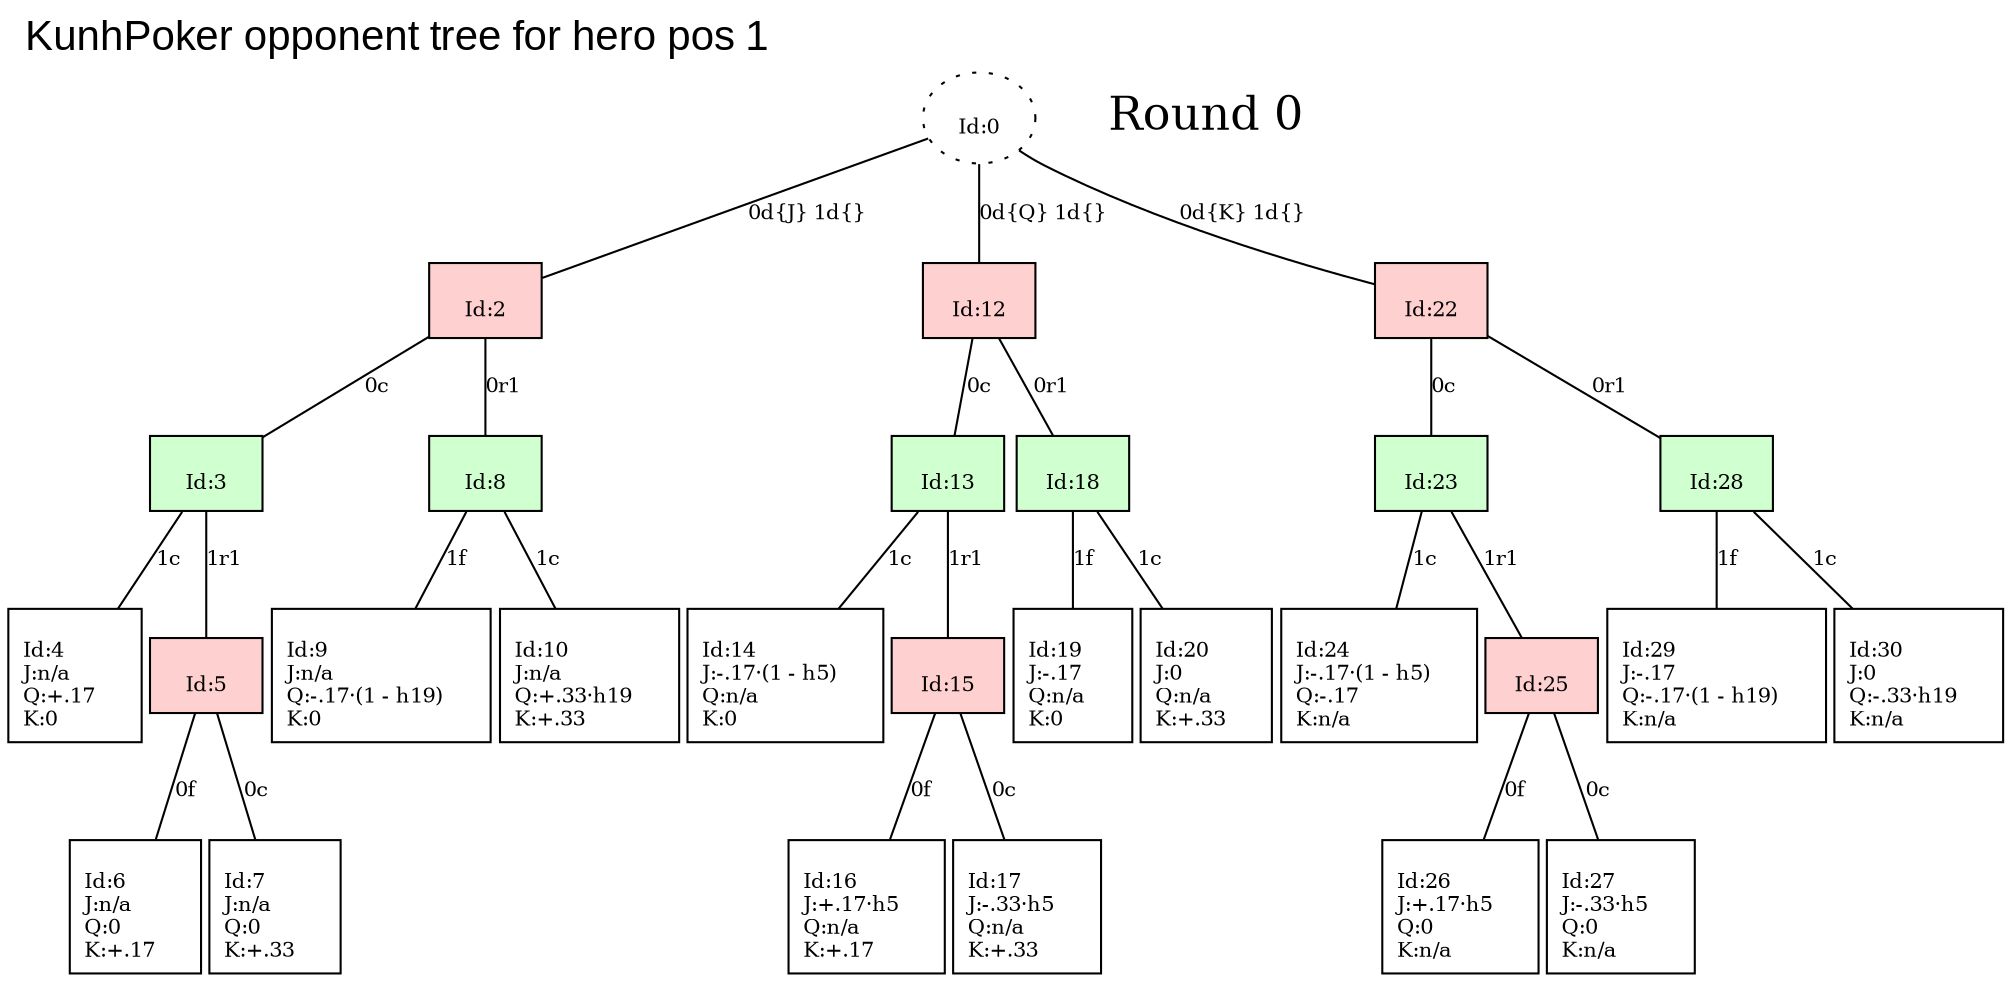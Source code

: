 digraph G {
graph [labeljust="l" labelloc="t" fontsize="20" nodesep="0.05" fontname="arial" label="KunhPoker opponent tree for hero pos 1" ];
node[fontsize="10" ];
edge[arrowhead="none" fontsize="10" ];
"n4"[label=<<BR ALIGN="LEFT"/>Id:4<BR ALIGN="LEFT"/>J:n/a     <BR ALIGN="LEFT"/>Q:+.17     <BR ALIGN="LEFT"/>K:0     <BR ALIGN="LEFT"/>> fillcolor="#FFFFFF" style="filled" shape="box" margin="0.1,0.05" ];
"n3" -> "n4"[label="1c" ];
"n6"[label=<<BR ALIGN="LEFT"/>Id:6<BR ALIGN="LEFT"/>J:n/a     <BR ALIGN="LEFT"/>Q:0     <BR ALIGN="LEFT"/>K:+.17     <BR ALIGN="LEFT"/>> fillcolor="#FFFFFF" style="filled" shape="box" margin="0.1,0.05" ];
"n5" -> "n6"[label="0f" ];
"n7"[label=<<BR ALIGN="LEFT"/>Id:7<BR ALIGN="LEFT"/>J:n/a     <BR ALIGN="LEFT"/>Q:0     <BR ALIGN="LEFT"/>K:+.33     <BR ALIGN="LEFT"/>> fillcolor="#FFFFFF" style="filled" shape="box" margin="0.1,0.05" ];
"n5" -> "n7"[label="0c" ];
"n5"[label=<<BR ALIGN="LEFT"/>Id:5<BR ALIGN="LEFT"/>> fillcolor="#FFD0D0" style="filled" shape="box" margin="0.1,0.05" ];
"n3" -> "n5"[label="1r1" ];
"n3"[label=<<BR ALIGN="LEFT"/>Id:3<BR ALIGN="LEFT"/>> fillcolor="#D0FFD0" style="filled" shape="box" margin="0.1,0.05" ];
"n2" -> "n3"[label="0c" ];
"n9"[label=<<BR ALIGN="LEFT"/>Id:9<BR ALIGN="LEFT"/>J:n/a     <BR ALIGN="LEFT"/>Q:-.17·(1 - h19)     <BR ALIGN="LEFT"/>K:0     <BR ALIGN="LEFT"/>> fillcolor="#FFFFFF" style="filled" shape="box" margin="0.1,0.05" ];
"n8" -> "n9"[label="1f" ];
"n10"[label=<<BR ALIGN="LEFT"/>Id:10<BR ALIGN="LEFT"/>J:n/a     <BR ALIGN="LEFT"/>Q:+.33·h19     <BR ALIGN="LEFT"/>K:+.33     <BR ALIGN="LEFT"/>> fillcolor="#FFFFFF" style="filled" shape="box" margin="0.1,0.05" ];
"n8" -> "n10"[label="1c" ];
"n8"[label=<<BR ALIGN="LEFT"/>Id:8<BR ALIGN="LEFT"/>> fillcolor="#D0FFD0" style="filled" shape="box" margin="0.1,0.05" ];
"n2" -> "n8"[label="0r1" ];
"n2"[label=<<BR ALIGN="LEFT"/>Id:2<BR ALIGN="LEFT"/>> fillcolor="#FFD0D0" style="filled" shape="box" margin="0.1,0.05" ];
"n0" -> "n2"[label="0d{J} 1d{}" ];
"n14"[label=<<BR ALIGN="LEFT"/>Id:14<BR ALIGN="LEFT"/>J:-.17·(1 - h5)     <BR ALIGN="LEFT"/>Q:n/a     <BR ALIGN="LEFT"/>K:0     <BR ALIGN="LEFT"/>> fillcolor="#FFFFFF" style="filled" shape="box" margin="0.1,0.05" ];
"n13" -> "n14"[label="1c" ];
"n16"[label=<<BR ALIGN="LEFT"/>Id:16<BR ALIGN="LEFT"/>J:+.17·h5     <BR ALIGN="LEFT"/>Q:n/a     <BR ALIGN="LEFT"/>K:+.17     <BR ALIGN="LEFT"/>> fillcolor="#FFFFFF" style="filled" shape="box" margin="0.1,0.05" ];
"n15" -> "n16"[label="0f" ];
"n17"[label=<<BR ALIGN="LEFT"/>Id:17<BR ALIGN="LEFT"/>J:-.33·h5     <BR ALIGN="LEFT"/>Q:n/a     <BR ALIGN="LEFT"/>K:+.33     <BR ALIGN="LEFT"/>> fillcolor="#FFFFFF" style="filled" shape="box" margin="0.1,0.05" ];
"n15" -> "n17"[label="0c" ];
"n15"[label=<<BR ALIGN="LEFT"/>Id:15<BR ALIGN="LEFT"/>> fillcolor="#FFD0D0" style="filled" shape="box" margin="0.1,0.05" ];
"n13" -> "n15"[label="1r1" ];
"n13"[label=<<BR ALIGN="LEFT"/>Id:13<BR ALIGN="LEFT"/>> fillcolor="#D0FFD0" style="filled" shape="box" margin="0.1,0.05" ];
"n12" -> "n13"[label="0c" ];
"n19"[label=<<BR ALIGN="LEFT"/>Id:19<BR ALIGN="LEFT"/>J:-.17     <BR ALIGN="LEFT"/>Q:n/a     <BR ALIGN="LEFT"/>K:0     <BR ALIGN="LEFT"/>> fillcolor="#FFFFFF" style="filled" shape="box" margin="0.1,0.05" ];
"n18" -> "n19"[label="1f" ];
"n20"[label=<<BR ALIGN="LEFT"/>Id:20<BR ALIGN="LEFT"/>J:0     <BR ALIGN="LEFT"/>Q:n/a     <BR ALIGN="LEFT"/>K:+.33     <BR ALIGN="LEFT"/>> fillcolor="#FFFFFF" style="filled" shape="box" margin="0.1,0.05" ];
"n18" -> "n20"[label="1c" ];
"n18"[label=<<BR ALIGN="LEFT"/>Id:18<BR ALIGN="LEFT"/>> fillcolor="#D0FFD0" style="filled" shape="box" margin="0.1,0.05" ];
"n12" -> "n18"[label="0r1" ];
"n12"[label=<<BR ALIGN="LEFT"/>Id:12<BR ALIGN="LEFT"/>> fillcolor="#FFD0D0" style="filled" shape="box" margin="0.1,0.05" ];
"n0" -> "n12"[label="0d{Q} 1d{}" ];
"n24"[label=<<BR ALIGN="LEFT"/>Id:24<BR ALIGN="LEFT"/>J:-.17·(1 - h5)     <BR ALIGN="LEFT"/>Q:-.17     <BR ALIGN="LEFT"/>K:n/a     <BR ALIGN="LEFT"/>> fillcolor="#FFFFFF" style="filled" shape="box" margin="0.1,0.05" ];
"n23" -> "n24"[label="1c" ];
"n26"[label=<<BR ALIGN="LEFT"/>Id:26<BR ALIGN="LEFT"/>J:+.17·h5     <BR ALIGN="LEFT"/>Q:0     <BR ALIGN="LEFT"/>K:n/a     <BR ALIGN="LEFT"/>> fillcolor="#FFFFFF" style="filled" shape="box" margin="0.1,0.05" ];
"n25" -> "n26"[label="0f" ];
"n27"[label=<<BR ALIGN="LEFT"/>Id:27<BR ALIGN="LEFT"/>J:-.33·h5     <BR ALIGN="LEFT"/>Q:0     <BR ALIGN="LEFT"/>K:n/a     <BR ALIGN="LEFT"/>> fillcolor="#FFFFFF" style="filled" shape="box" margin="0.1,0.05" ];
"n25" -> "n27"[label="0c" ];
"n25"[label=<<BR ALIGN="LEFT"/>Id:25<BR ALIGN="LEFT"/>> fillcolor="#FFD0D0" style="filled" shape="box" margin="0.1,0.05" ];
"n23" -> "n25"[label="1r1" ];
"n23"[label=<<BR ALIGN="LEFT"/>Id:23<BR ALIGN="LEFT"/>> fillcolor="#D0FFD0" style="filled" shape="box" margin="0.1,0.05" ];
"n22" -> "n23"[label="0c" ];
"n29"[label=<<BR ALIGN="LEFT"/>Id:29<BR ALIGN="LEFT"/>J:-.17     <BR ALIGN="LEFT"/>Q:-.17·(1 - h19)     <BR ALIGN="LEFT"/>K:n/a     <BR ALIGN="LEFT"/>> fillcolor="#FFFFFF" style="filled" shape="box" margin="0.1,0.05" ];
"n28" -> "n29"[label="1f" ];
"n30"[label=<<BR ALIGN="LEFT"/>Id:30<BR ALIGN="LEFT"/>J:0     <BR ALIGN="LEFT"/>Q:-.33·h19     <BR ALIGN="LEFT"/>K:n/a     <BR ALIGN="LEFT"/>> fillcolor="#FFFFFF" style="filled" shape="box" margin="0.1,0.05" ];
"n28" -> "n30"[label="1c" ];
"n28"[label=<<BR ALIGN="LEFT"/>Id:28<BR ALIGN="LEFT"/>> fillcolor="#D0FFD0" style="filled" shape="box" margin="0.1,0.05" ];
"n22" -> "n28"[label="0r1" ];
"n22"[label=<<BR ALIGN="LEFT"/>Id:22<BR ALIGN="LEFT"/>> fillcolor="#FFD0D0" style="filled" shape="box" margin="0.1,0.05" ];
"n0" -> "n22"[label="0d{K} 1d{}" ];
{rank=same; round0;
"n0"[label=<<BR ALIGN="LEFT"/>Id:0<BR ALIGN="LEFT"/>> fillcolor="#FFFFFF" style="filled, dotted" shape="ellipse" margin="0.1,0.05" ];
}
{
"round0"[fontsize="22" style="bold" peripheries="0" label="Round 0" ];
}
}

